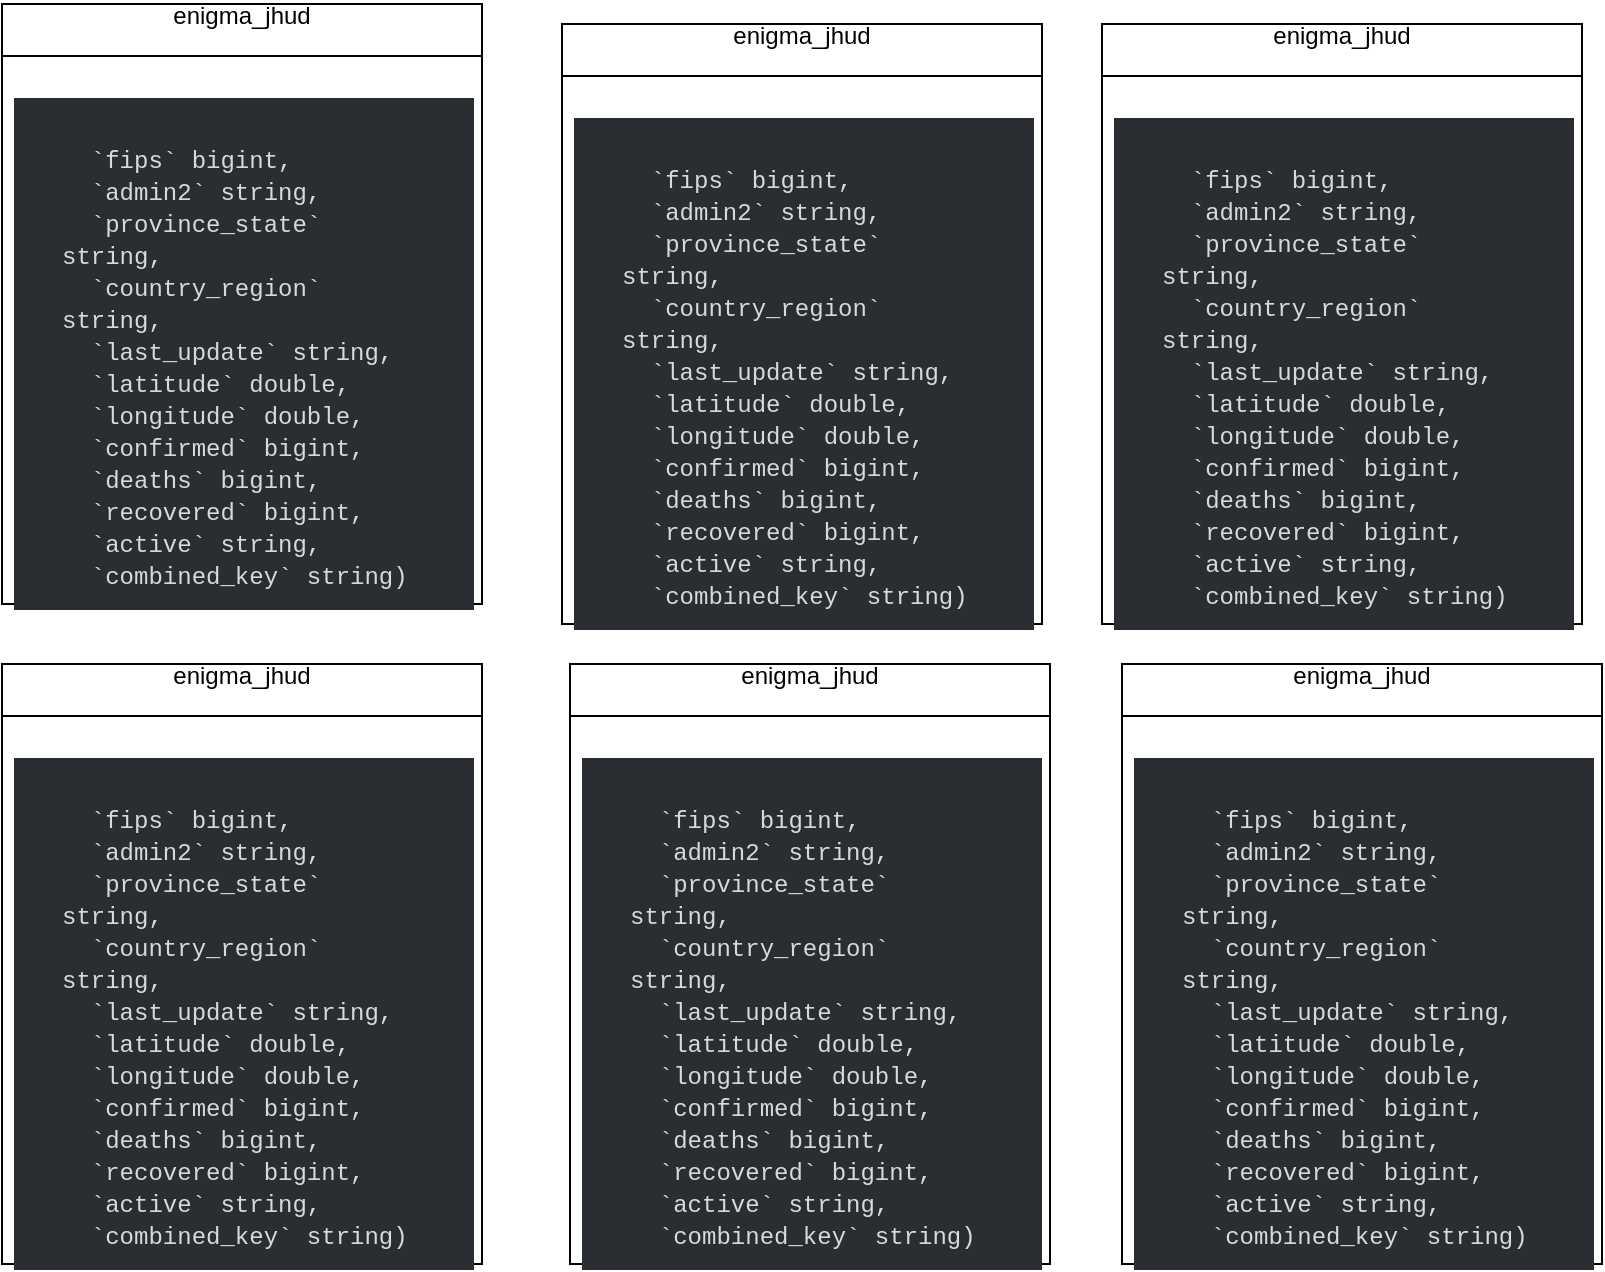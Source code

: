 <mxfile version="24.7.6">
  <diagram name="Page-1" id="zClwRwWN6AUSGhmhXS2x">
    <mxGraphModel dx="1290" dy="557" grid="1" gridSize="10" guides="1" tooltips="1" connect="1" arrows="1" fold="1" page="1" pageScale="1" pageWidth="827" pageHeight="1169" math="0" shadow="0">
      <root>
        <mxCell id="0" />
        <mxCell id="1" parent="0" />
        <mxCell id="f042Q7NCgjhJQh_5snVv-13" value="enigma_jhud&lt;div&gt;&lt;br&gt;&lt;/div&gt;" style="swimlane;fontStyle=0;childLayout=stackLayout;horizontal=1;startSize=26;fillColor=none;horizontalStack=0;resizeParent=1;resizeParentMax=0;resizeLast=0;collapsible=1;marginBottom=0;whiteSpace=wrap;html=1;" vertex="1" parent="1">
          <mxGeometry x="10" y="480" width="240" height="300" as="geometry" />
        </mxCell>
        <mxCell id="f042Q7NCgjhJQh_5snVv-14" value="&lt;div&gt;&lt;br&gt;&lt;/div&gt;&lt;div&gt;&lt;pre style=&quot;font-size: var(--font-size-body-s-533prh, 12px); font-family: var(--font-family-monospace-yt4nwf, Monaco, Menlo, Consolas, &amp;quot;Courier Prime&amp;quot;, Courier, &amp;quot;Courier New&amp;quot;, monospace); padding: 0.4rem; margin-top: 0px; margin-bottom: 0px; overflow: auto; background: rgb(42, 46, 51); text-wrap: wrap; line-height: var(--line-height-body-s-n0pazd, 16px); -webkit-font-smoothing: auto; color: rgb(213, 219, 219); padding-block: var(--space-scaled-xl-rljqft, 24px); padding-inline: var(--space-xl-5fdwzu, 24px);&quot; class=&quot;awsui_root_18wu0_1ra3n_851 awsui_box_18wu0_1ra3n_108 awsui_pre-variant_18wu0_1ra3n_108 awsui_p-xl_18wu0_1ra3n_501 awsui_color-default_18wu0_1ra3n_108 awsui_font-size-body-s_18wu0_1ra3n_259 awsui_font-weight-default_18wu0_1ra3n_164&quot; data-testid=&quot;query-results-text&quot;&gt;  `fips` bigint, &lt;br&gt;  `admin2` string, &lt;br&gt;  `province_state` string, &lt;br&gt;  `country_region` string, &lt;br&gt;  `last_update` string, &lt;br&gt;  `latitude` double, &lt;br&gt;  `longitude` double, &lt;br&gt;  `confirmed` bigint, &lt;br&gt;  `deaths` bigint, &lt;br&gt;  `recovered` bigint, &lt;br&gt;  `active` string, &lt;br&gt;  `combined_key` string)&lt;/pre&gt;&lt;br style=&quot;text-align: center;&quot;&gt;&lt;/div&gt;" style="text;strokeColor=none;fillColor=none;align=left;verticalAlign=top;spacingLeft=4;spacingRight=4;overflow=hidden;rotatable=0;points=[[0,0.5],[1,0.5]];portConstraint=eastwest;whiteSpace=wrap;html=1;" vertex="1" parent="f042Q7NCgjhJQh_5snVv-13">
          <mxGeometry y="26" width="240" height="274" as="geometry" />
        </mxCell>
        <mxCell id="f042Q7NCgjhJQh_5snVv-18" value="enigma_jhud&lt;div&gt;&lt;br&gt;&lt;/div&gt;" style="swimlane;fontStyle=0;childLayout=stackLayout;horizontal=1;startSize=26;fillColor=none;horizontalStack=0;resizeParent=1;resizeParentMax=0;resizeLast=0;collapsible=1;marginBottom=0;whiteSpace=wrap;html=1;" vertex="1" parent="1">
          <mxGeometry x="290" y="490" width="240" height="300" as="geometry" />
        </mxCell>
        <mxCell id="f042Q7NCgjhJQh_5snVv-19" value="&lt;div&gt;&lt;br&gt;&lt;/div&gt;&lt;div&gt;&lt;pre style=&quot;font-size: var(--font-size-body-s-533prh, 12px); font-family: var(--font-family-monospace-yt4nwf, Monaco, Menlo, Consolas, &amp;quot;Courier Prime&amp;quot;, Courier, &amp;quot;Courier New&amp;quot;, monospace); padding: 0.4rem; margin-top: 0px; margin-bottom: 0px; overflow: auto; background: rgb(42, 46, 51); text-wrap: wrap; line-height: var(--line-height-body-s-n0pazd, 16px); -webkit-font-smoothing: auto; color: rgb(213, 219, 219); padding-block: var(--space-scaled-xl-rljqft, 24px); padding-inline: var(--space-xl-5fdwzu, 24px);&quot; class=&quot;awsui_root_18wu0_1ra3n_851 awsui_box_18wu0_1ra3n_108 awsui_pre-variant_18wu0_1ra3n_108 awsui_p-xl_18wu0_1ra3n_501 awsui_color-default_18wu0_1ra3n_108 awsui_font-size-body-s_18wu0_1ra3n_259 awsui_font-weight-default_18wu0_1ra3n_164&quot; data-testid=&quot;query-results-text&quot;&gt;  `fips` bigint, &lt;br&gt;  `admin2` string, &lt;br&gt;  `province_state` string, &lt;br&gt;  `country_region` string, &lt;br&gt;  `last_update` string, &lt;br&gt;  `latitude` double, &lt;br&gt;  `longitude` double, &lt;br&gt;  `confirmed` bigint, &lt;br&gt;  `deaths` bigint, &lt;br&gt;  `recovered` bigint, &lt;br&gt;  `active` string, &lt;br&gt;  `combined_key` string)&lt;/pre&gt;&lt;br style=&quot;text-align: center;&quot;&gt;&lt;/div&gt;" style="text;strokeColor=none;fillColor=none;align=left;verticalAlign=top;spacingLeft=4;spacingRight=4;overflow=hidden;rotatable=0;points=[[0,0.5],[1,0.5]];portConstraint=eastwest;whiteSpace=wrap;html=1;" vertex="1" parent="f042Q7NCgjhJQh_5snVv-18">
          <mxGeometry y="26" width="240" height="274" as="geometry" />
        </mxCell>
        <mxCell id="f042Q7NCgjhJQh_5snVv-20" value="enigma_jhud&lt;div&gt;&lt;br&gt;&lt;/div&gt;" style="swimlane;fontStyle=0;childLayout=stackLayout;horizontal=1;startSize=26;fillColor=none;horizontalStack=0;resizeParent=1;resizeParentMax=0;resizeLast=0;collapsible=1;marginBottom=0;whiteSpace=wrap;html=1;" vertex="1" parent="1">
          <mxGeometry x="560" y="490" width="240" height="300" as="geometry" />
        </mxCell>
        <mxCell id="f042Q7NCgjhJQh_5snVv-21" value="&lt;div&gt;&lt;br&gt;&lt;/div&gt;&lt;div&gt;&lt;pre style=&quot;font-size: var(--font-size-body-s-533prh, 12px); font-family: var(--font-family-monospace-yt4nwf, Monaco, Menlo, Consolas, &amp;quot;Courier Prime&amp;quot;, Courier, &amp;quot;Courier New&amp;quot;, monospace); padding: 0.4rem; margin-top: 0px; margin-bottom: 0px; overflow: auto; background: rgb(42, 46, 51); text-wrap: wrap; line-height: var(--line-height-body-s-n0pazd, 16px); -webkit-font-smoothing: auto; color: rgb(213, 219, 219); padding-block: var(--space-scaled-xl-rljqft, 24px); padding-inline: var(--space-xl-5fdwzu, 24px);&quot; class=&quot;awsui_root_18wu0_1ra3n_851 awsui_box_18wu0_1ra3n_108 awsui_pre-variant_18wu0_1ra3n_108 awsui_p-xl_18wu0_1ra3n_501 awsui_color-default_18wu0_1ra3n_108 awsui_font-size-body-s_18wu0_1ra3n_259 awsui_font-weight-default_18wu0_1ra3n_164&quot; data-testid=&quot;query-results-text&quot;&gt;  `fips` bigint, &lt;br&gt;  `admin2` string, &lt;br&gt;  `province_state` string, &lt;br&gt;  `country_region` string, &lt;br&gt;  `last_update` string, &lt;br&gt;  `latitude` double, &lt;br&gt;  `longitude` double, &lt;br&gt;  `confirmed` bigint, &lt;br&gt;  `deaths` bigint, &lt;br&gt;  `recovered` bigint, &lt;br&gt;  `active` string, &lt;br&gt;  `combined_key` string)&lt;/pre&gt;&lt;br style=&quot;text-align: center;&quot;&gt;&lt;/div&gt;" style="text;strokeColor=none;fillColor=none;align=left;verticalAlign=top;spacingLeft=4;spacingRight=4;overflow=hidden;rotatable=0;points=[[0,0.5],[1,0.5]];portConstraint=eastwest;whiteSpace=wrap;html=1;" vertex="1" parent="f042Q7NCgjhJQh_5snVv-20">
          <mxGeometry y="26" width="240" height="274" as="geometry" />
        </mxCell>
        <mxCell id="f042Q7NCgjhJQh_5snVv-22" value="enigma_jhud&lt;div&gt;&lt;br&gt;&lt;/div&gt;" style="swimlane;fontStyle=0;childLayout=stackLayout;horizontal=1;startSize=26;fillColor=none;horizontalStack=0;resizeParent=1;resizeParentMax=0;resizeLast=0;collapsible=1;marginBottom=0;whiteSpace=wrap;html=1;" vertex="1" parent="1">
          <mxGeometry x="10" y="810" width="240" height="300" as="geometry" />
        </mxCell>
        <mxCell id="f042Q7NCgjhJQh_5snVv-23" value="&lt;div&gt;&lt;br&gt;&lt;/div&gt;&lt;div&gt;&lt;pre style=&quot;font-size: var(--font-size-body-s-533prh, 12px); font-family: var(--font-family-monospace-yt4nwf, Monaco, Menlo, Consolas, &amp;quot;Courier Prime&amp;quot;, Courier, &amp;quot;Courier New&amp;quot;, monospace); padding: 0.4rem; margin-top: 0px; margin-bottom: 0px; overflow: auto; background: rgb(42, 46, 51); text-wrap: wrap; line-height: var(--line-height-body-s-n0pazd, 16px); -webkit-font-smoothing: auto; color: rgb(213, 219, 219); padding-block: var(--space-scaled-xl-rljqft, 24px); padding-inline: var(--space-xl-5fdwzu, 24px);&quot; class=&quot;awsui_root_18wu0_1ra3n_851 awsui_box_18wu0_1ra3n_108 awsui_pre-variant_18wu0_1ra3n_108 awsui_p-xl_18wu0_1ra3n_501 awsui_color-default_18wu0_1ra3n_108 awsui_font-size-body-s_18wu0_1ra3n_259 awsui_font-weight-default_18wu0_1ra3n_164&quot; data-testid=&quot;query-results-text&quot;&gt;  `fips` bigint, &lt;br&gt;  `admin2` string, &lt;br&gt;  `province_state` string, &lt;br&gt;  `country_region` string, &lt;br&gt;  `last_update` string, &lt;br&gt;  `latitude` double, &lt;br&gt;  `longitude` double, &lt;br&gt;  `confirmed` bigint, &lt;br&gt;  `deaths` bigint, &lt;br&gt;  `recovered` bigint, &lt;br&gt;  `active` string, &lt;br&gt;  `combined_key` string)&lt;/pre&gt;&lt;br style=&quot;text-align: center;&quot;&gt;&lt;/div&gt;" style="text;strokeColor=none;fillColor=none;align=left;verticalAlign=top;spacingLeft=4;spacingRight=4;overflow=hidden;rotatable=0;points=[[0,0.5],[1,0.5]];portConstraint=eastwest;whiteSpace=wrap;html=1;" vertex="1" parent="f042Q7NCgjhJQh_5snVv-22">
          <mxGeometry y="26" width="240" height="274" as="geometry" />
        </mxCell>
        <mxCell id="f042Q7NCgjhJQh_5snVv-24" value="enigma_jhud&lt;div&gt;&lt;br&gt;&lt;/div&gt;" style="swimlane;fontStyle=0;childLayout=stackLayout;horizontal=1;startSize=26;fillColor=none;horizontalStack=0;resizeParent=1;resizeParentMax=0;resizeLast=0;collapsible=1;marginBottom=0;whiteSpace=wrap;html=1;" vertex="1" parent="1">
          <mxGeometry x="294" y="810" width="240" height="300" as="geometry" />
        </mxCell>
        <mxCell id="f042Q7NCgjhJQh_5snVv-25" value="&lt;div&gt;&lt;br&gt;&lt;/div&gt;&lt;div&gt;&lt;pre style=&quot;font-size: var(--font-size-body-s-533prh, 12px); font-family: var(--font-family-monospace-yt4nwf, Monaco, Menlo, Consolas, &amp;quot;Courier Prime&amp;quot;, Courier, &amp;quot;Courier New&amp;quot;, monospace); padding: 0.4rem; margin-top: 0px; margin-bottom: 0px; overflow: auto; background: rgb(42, 46, 51); text-wrap: wrap; line-height: var(--line-height-body-s-n0pazd, 16px); -webkit-font-smoothing: auto; color: rgb(213, 219, 219); padding-block: var(--space-scaled-xl-rljqft, 24px); padding-inline: var(--space-xl-5fdwzu, 24px);&quot; class=&quot;awsui_root_18wu0_1ra3n_851 awsui_box_18wu0_1ra3n_108 awsui_pre-variant_18wu0_1ra3n_108 awsui_p-xl_18wu0_1ra3n_501 awsui_color-default_18wu0_1ra3n_108 awsui_font-size-body-s_18wu0_1ra3n_259 awsui_font-weight-default_18wu0_1ra3n_164&quot; data-testid=&quot;query-results-text&quot;&gt;  `fips` bigint, &lt;br&gt;  `admin2` string, &lt;br&gt;  `province_state` string, &lt;br&gt;  `country_region` string, &lt;br&gt;  `last_update` string, &lt;br&gt;  `latitude` double, &lt;br&gt;  `longitude` double, &lt;br&gt;  `confirmed` bigint, &lt;br&gt;  `deaths` bigint, &lt;br&gt;  `recovered` bigint, &lt;br&gt;  `active` string, &lt;br&gt;  `combined_key` string)&lt;/pre&gt;&lt;br style=&quot;text-align: center;&quot;&gt;&lt;/div&gt;" style="text;strokeColor=none;fillColor=none;align=left;verticalAlign=top;spacingLeft=4;spacingRight=4;overflow=hidden;rotatable=0;points=[[0,0.5],[1,0.5]];portConstraint=eastwest;whiteSpace=wrap;html=1;" vertex="1" parent="f042Q7NCgjhJQh_5snVv-24">
          <mxGeometry y="26" width="240" height="274" as="geometry" />
        </mxCell>
        <mxCell id="f042Q7NCgjhJQh_5snVv-26" value="enigma_jhud&lt;div&gt;&lt;br&gt;&lt;/div&gt;" style="swimlane;fontStyle=0;childLayout=stackLayout;horizontal=1;startSize=26;fillColor=none;horizontalStack=0;resizeParent=1;resizeParentMax=0;resizeLast=0;collapsible=1;marginBottom=0;whiteSpace=wrap;html=1;" vertex="1" parent="1">
          <mxGeometry x="570" y="810" width="240" height="300" as="geometry" />
        </mxCell>
        <mxCell id="f042Q7NCgjhJQh_5snVv-27" value="&lt;div&gt;&lt;br&gt;&lt;/div&gt;&lt;div&gt;&lt;pre style=&quot;font-size: var(--font-size-body-s-533prh, 12px); font-family: var(--font-family-monospace-yt4nwf, Monaco, Menlo, Consolas, &amp;quot;Courier Prime&amp;quot;, Courier, &amp;quot;Courier New&amp;quot;, monospace); padding: 0.4rem; margin-top: 0px; margin-bottom: 0px; overflow: auto; background: rgb(42, 46, 51); text-wrap: wrap; line-height: var(--line-height-body-s-n0pazd, 16px); -webkit-font-smoothing: auto; color: rgb(213, 219, 219); padding-block: var(--space-scaled-xl-rljqft, 24px); padding-inline: var(--space-xl-5fdwzu, 24px);&quot; class=&quot;awsui_root_18wu0_1ra3n_851 awsui_box_18wu0_1ra3n_108 awsui_pre-variant_18wu0_1ra3n_108 awsui_p-xl_18wu0_1ra3n_501 awsui_color-default_18wu0_1ra3n_108 awsui_font-size-body-s_18wu0_1ra3n_259 awsui_font-weight-default_18wu0_1ra3n_164&quot; data-testid=&quot;query-results-text&quot;&gt;  `fips` bigint, &lt;br&gt;  `admin2` string, &lt;br&gt;  `province_state` string, &lt;br&gt;  `country_region` string, &lt;br&gt;  `last_update` string, &lt;br&gt;  `latitude` double, &lt;br&gt;  `longitude` double, &lt;br&gt;  `confirmed` bigint, &lt;br&gt;  `deaths` bigint, &lt;br&gt;  `recovered` bigint, &lt;br&gt;  `active` string, &lt;br&gt;  `combined_key` string)&lt;/pre&gt;&lt;br style=&quot;text-align: center;&quot;&gt;&lt;/div&gt;" style="text;strokeColor=none;fillColor=none;align=left;verticalAlign=top;spacingLeft=4;spacingRight=4;overflow=hidden;rotatable=0;points=[[0,0.5],[1,0.5]];portConstraint=eastwest;whiteSpace=wrap;html=1;" vertex="1" parent="f042Q7NCgjhJQh_5snVv-26">
          <mxGeometry y="26" width="240" height="274" as="geometry" />
        </mxCell>
      </root>
    </mxGraphModel>
  </diagram>
</mxfile>
